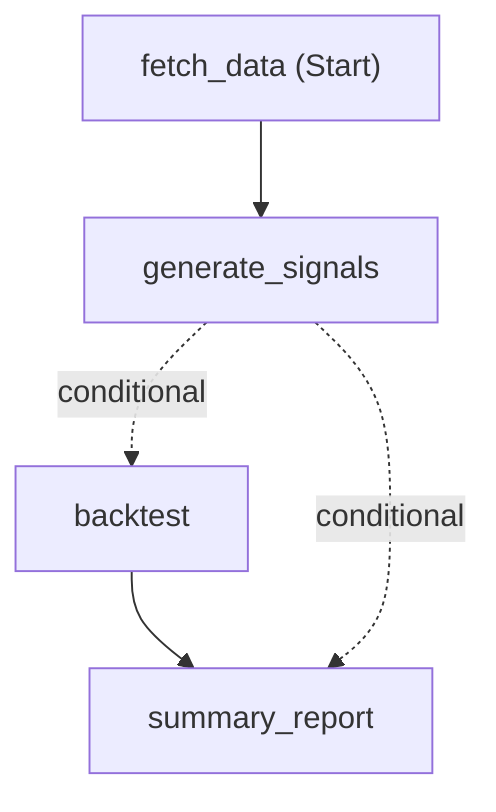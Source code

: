 flowchart TD
  fetch_data["fetch_data (Start)"];
  generate_signals["generate_signals"];
  backtest["backtest"];
  summary_report["summary_report"];
  fetch_data --> generate_signals;
  generate_signals -. conditional .-> backtest;
  backtest --> summary_report;
  generate_signals -. conditional .-> summary_report;